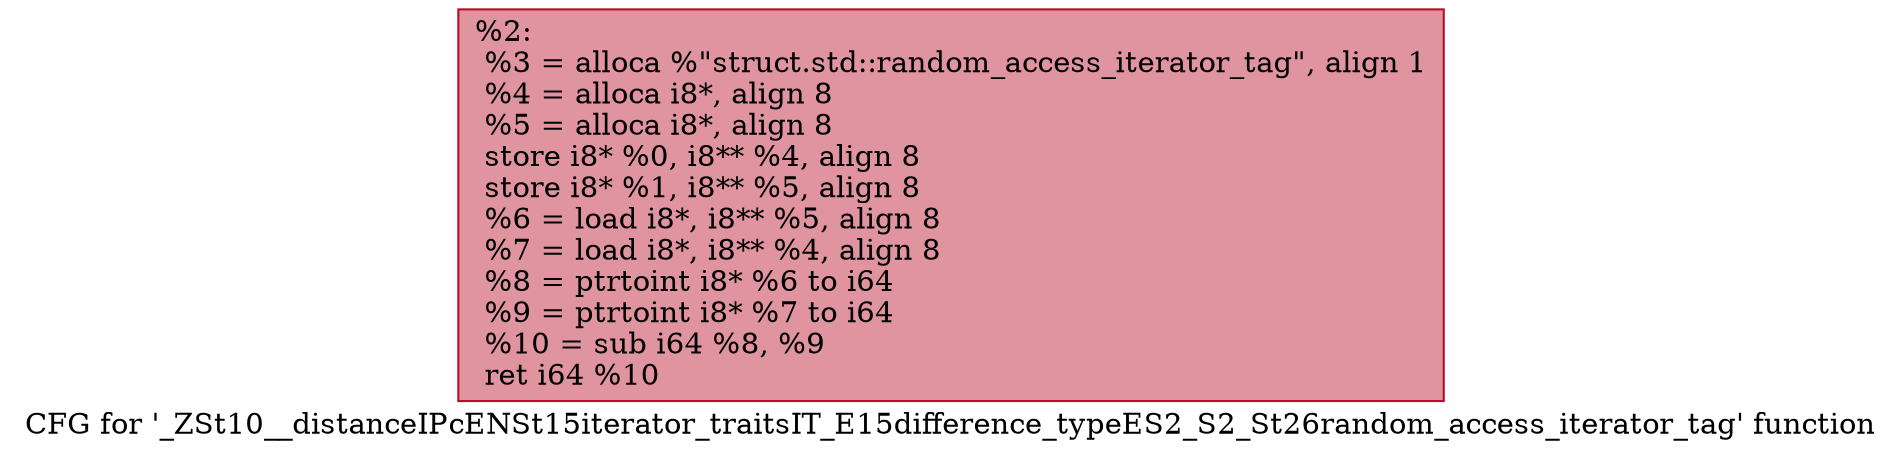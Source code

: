 digraph "CFG for '_ZSt10__distanceIPcENSt15iterator_traitsIT_E15difference_typeES2_S2_St26random_access_iterator_tag' function" {
	label="CFG for '_ZSt10__distanceIPcENSt15iterator_traitsIT_E15difference_typeES2_S2_St26random_access_iterator_tag' function";

	Node0x564b3f580d90 [shape=record,color="#b70d28ff", style=filled, fillcolor="#b70d2870",label="{%2:\l  %3 = alloca %\"struct.std::random_access_iterator_tag\", align 1\l  %4 = alloca i8*, align 8\l  %5 = alloca i8*, align 8\l  store i8* %0, i8** %4, align 8\l  store i8* %1, i8** %5, align 8\l  %6 = load i8*, i8** %5, align 8\l  %7 = load i8*, i8** %4, align 8\l  %8 = ptrtoint i8* %6 to i64\l  %9 = ptrtoint i8* %7 to i64\l  %10 = sub i64 %8, %9\l  ret i64 %10\l}"];
}
